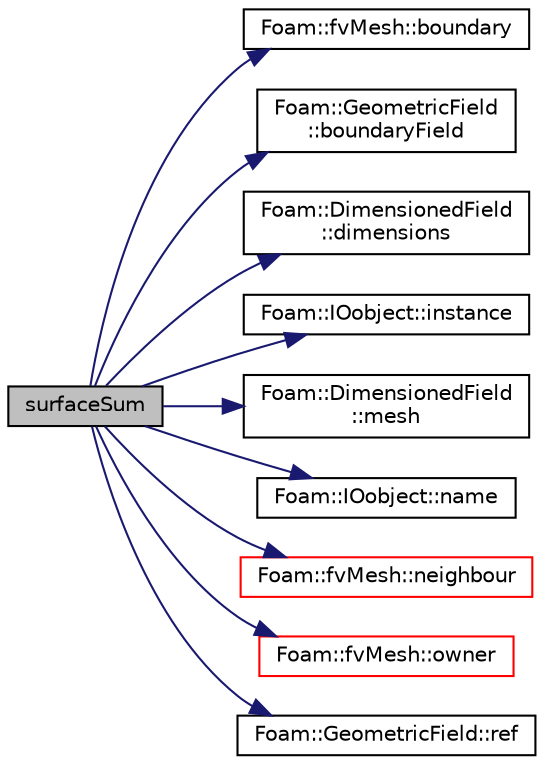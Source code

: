 digraph "surfaceSum"
{
  bgcolor="transparent";
  edge [fontname="Helvetica",fontsize="10",labelfontname="Helvetica",labelfontsize="10"];
  node [fontname="Helvetica",fontsize="10",shape=record];
  rankdir="LR";
  Node28182 [label="surfaceSum",height=0.2,width=0.4,color="black", fillcolor="grey75", style="filled", fontcolor="black"];
  Node28182 -> Node28183 [color="midnightblue",fontsize="10",style="solid",fontname="Helvetica"];
  Node28183 [label="Foam::fvMesh::boundary",height=0.2,width=0.4,color="black",URL="$a23593.html#a1fc8b179063cf5d6805da64ff1975126",tooltip="Return reference to boundary mesh. "];
  Node28182 -> Node28184 [color="midnightblue",fontsize="10",style="solid",fontname="Helvetica"];
  Node28184 [label="Foam::GeometricField\l::boundaryField",height=0.2,width=0.4,color="black",URL="$a23249.html#a9ff7de36fba06b4f4f77a75142ad72b6",tooltip="Return const-reference to the boundary field. "];
  Node28182 -> Node28185 [color="midnightblue",fontsize="10",style="solid",fontname="Helvetica"];
  Node28185 [label="Foam::DimensionedField\l::dimensions",height=0.2,width=0.4,color="black",URL="$a27497.html#a512673c2674ca2d38885f1bb5f6994fb",tooltip="Return dimensions. "];
  Node28182 -> Node28186 [color="midnightblue",fontsize="10",style="solid",fontname="Helvetica"];
  Node28186 [label="Foam::IOobject::instance",height=0.2,width=0.4,color="black",URL="$a27249.html#acac6de003b420b848571b5064e50ed89"];
  Node28182 -> Node28187 [color="midnightblue",fontsize="10",style="solid",fontname="Helvetica"];
  Node28187 [label="Foam::DimensionedField\l::mesh",height=0.2,width=0.4,color="black",URL="$a27497.html#a8f1110830348a1448a14ab5e3cf47e3b",tooltip="Return mesh. "];
  Node28182 -> Node28188 [color="midnightblue",fontsize="10",style="solid",fontname="Helvetica"];
  Node28188 [label="Foam::IOobject::name",height=0.2,width=0.4,color="black",URL="$a27249.html#acc80e00a8ac919288fb55bd14cc88bf6",tooltip="Return name. "];
  Node28182 -> Node28189 [color="midnightblue",fontsize="10",style="solid",fontname="Helvetica"];
  Node28189 [label="Foam::fvMesh::neighbour",height=0.2,width=0.4,color="red",URL="$a23593.html#aab1a7f2af09b33005a527e107c7b3fad",tooltip="Internal face neighbour. "];
  Node28182 -> Node28204 [color="midnightblue",fontsize="10",style="solid",fontname="Helvetica"];
  Node28204 [label="Foam::fvMesh::owner",height=0.2,width=0.4,color="red",URL="$a23593.html#a16e7eb254c4fd2d1d7ac4d5d71f6c9f9",tooltip="Internal face owner. "];
  Node28182 -> Node28481 [color="midnightblue",fontsize="10",style="solid",fontname="Helvetica"];
  Node28481 [label="Foam::GeometricField::ref",height=0.2,width=0.4,color="black",URL="$a23249.html#a08b047935717956ddaa7d514f9b65d4e",tooltip="Return a reference to the dimensioned internal field. "];
}
